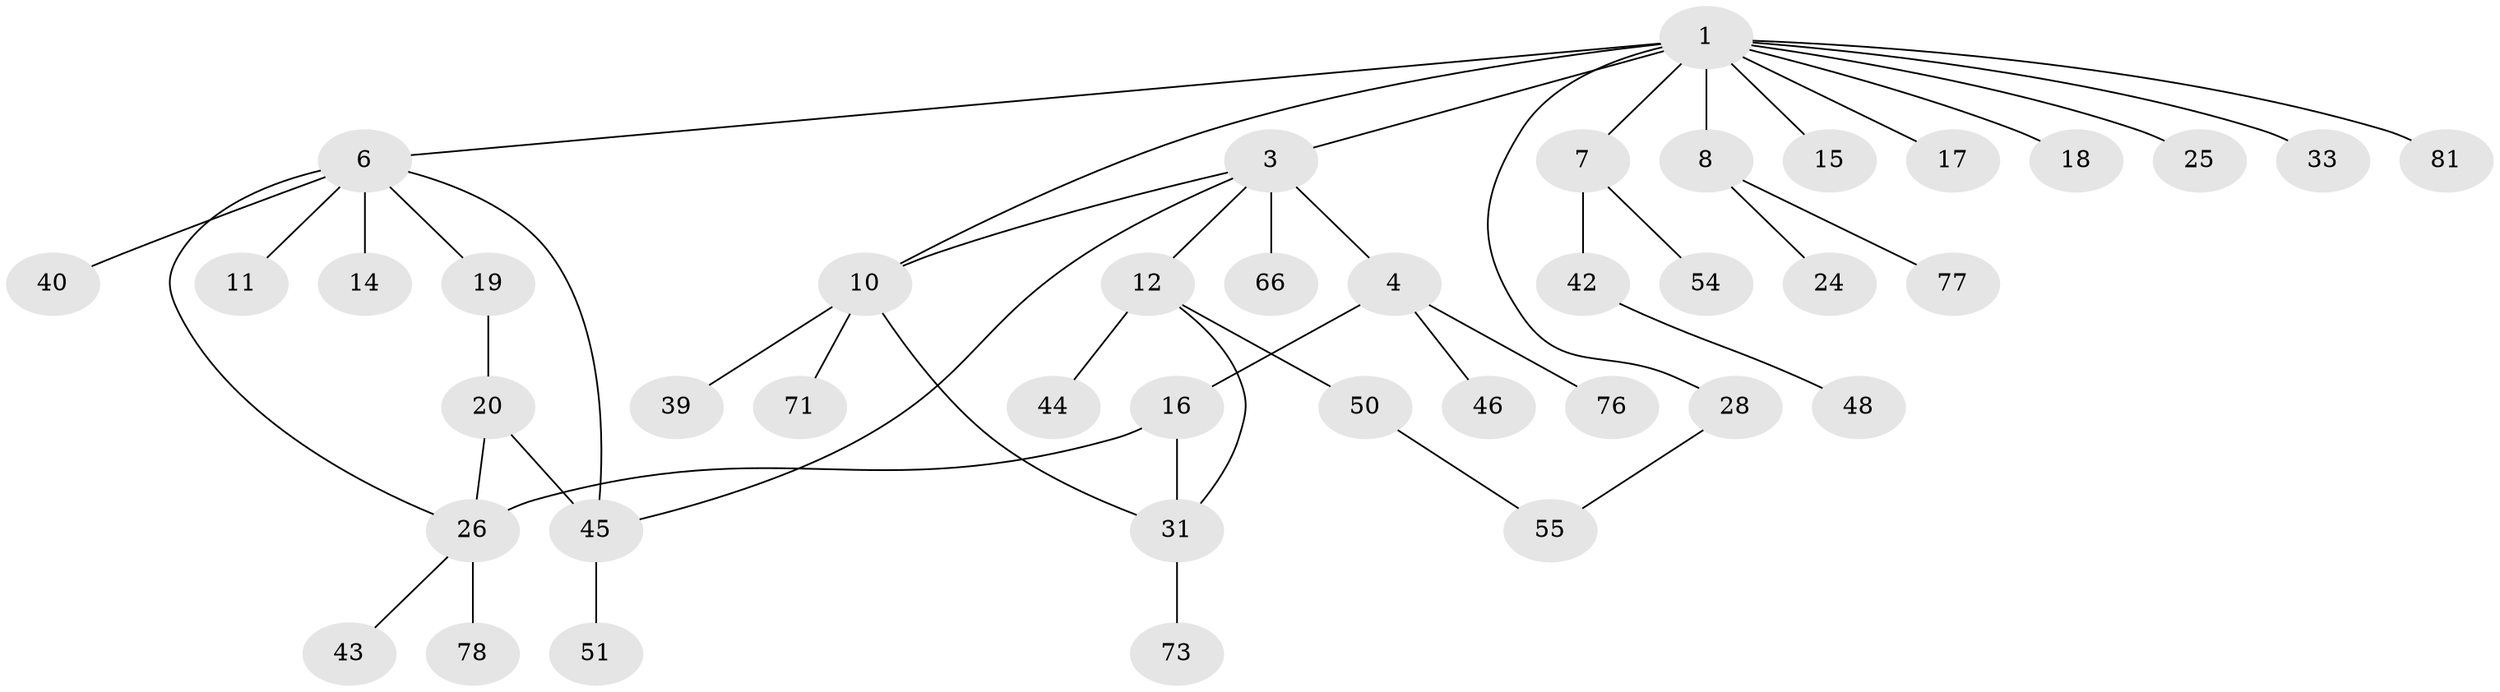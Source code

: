// original degree distribution, {6: 0.024096385542168676, 9: 0.012048192771084338, 5: 0.024096385542168676, 2: 0.2891566265060241, 3: 0.20481927710843373, 4: 0.060240963855421686, 1: 0.3855421686746988}
// Generated by graph-tools (version 1.1) at 2025/13/03/09/25 04:13:20]
// undirected, 41 vertices, 48 edges
graph export_dot {
graph [start="1"]
  node [color=gray90,style=filled];
  1 [super="+2+5"];
  3 [super="+23+22"];
  4 [super="+32+9"];
  6 [super="+21"];
  7;
  8;
  10 [super="+38"];
  11 [super="+13"];
  12 [super="+37"];
  14 [super="+41"];
  15 [super="+27+52"];
  16 [super="+62+53"];
  17 [super="+63"];
  18;
  19 [super="+30"];
  20 [super="+56"];
  24;
  25;
  26 [super="+29+36"];
  28 [super="+47"];
  31 [super="+49"];
  33 [super="+61"];
  39;
  40 [super="+58"];
  42 [super="+79"];
  43;
  44;
  45 [super="+74"];
  46 [super="+72"];
  48;
  50 [super="+57"];
  51;
  54;
  55;
  66;
  71;
  73;
  76;
  77;
  78;
  81;
  1 -- 3 [weight=2];
  1 -- 8;
  1 -- 25;
  1 -- 28;
  1 -- 33;
  1 -- 6;
  1 -- 10;
  1 -- 15;
  1 -- 17;
  1 -- 18;
  1 -- 81;
  1 -- 7;
  3 -- 4;
  3 -- 12;
  3 -- 66;
  3 -- 10;
  3 -- 45;
  4 -- 16;
  4 -- 46;
  4 -- 76;
  6 -- 11;
  6 -- 14;
  6 -- 19;
  6 -- 40;
  6 -- 45;
  6 -- 26;
  7 -- 42;
  7 -- 54;
  8 -- 24;
  8 -- 77;
  10 -- 31;
  10 -- 71;
  10 -- 39;
  12 -- 44;
  12 -- 50;
  12 -- 31;
  16 -- 31;
  16 -- 26;
  19 -- 20;
  20 -- 26;
  20 -- 45;
  26 -- 43;
  26 -- 78;
  28 -- 55;
  31 -- 73;
  42 -- 48;
  45 -- 51;
  50 -- 55;
}
